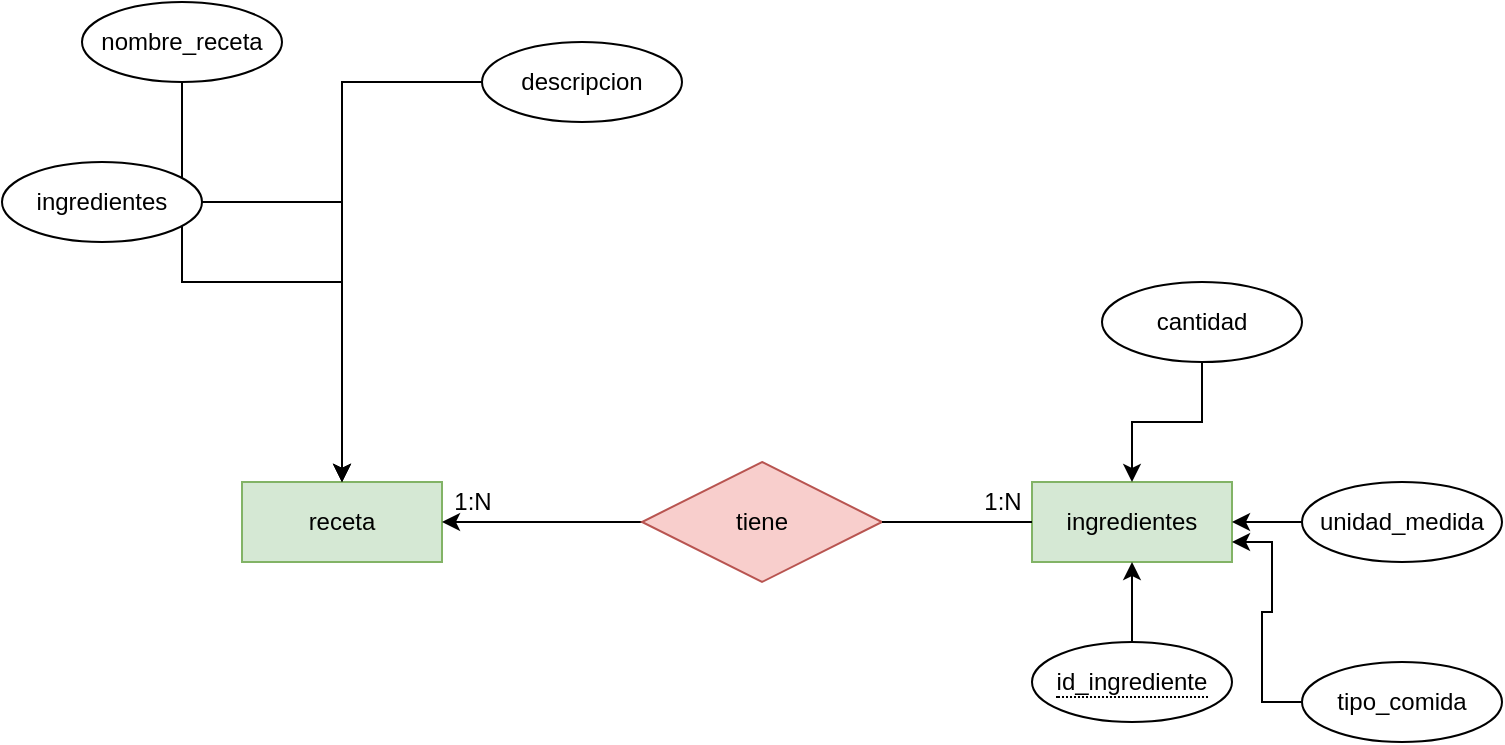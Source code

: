 <mxfile version="15.4.0" type="device"><diagram id="EYr_y1OhgMoTbZI50Ux9" name="Página-1"><mxGraphModel dx="1038" dy="1776" grid="1" gridSize="10" guides="1" tooltips="1" connect="1" arrows="1" fold="1" page="1" pageScale="1" pageWidth="827" pageHeight="1169" math="0" shadow="0"><root><mxCell id="0"/><mxCell id="1" parent="0"/><mxCell id="MvLpOOH8UxcJAWnKYNZQ-1" value="receta" style="whiteSpace=wrap;html=1;align=center;fillColor=#d5e8d4;strokeColor=#82b366;" vertex="1" parent="1"><mxGeometry x="270" y="40" width="100" height="40" as="geometry"/></mxCell><mxCell id="MvLpOOH8UxcJAWnKYNZQ-3" style="edgeStyle=orthogonalEdgeStyle;rounded=0;orthogonalLoop=1;jettySize=auto;html=1;" edge="1" parent="1" source="MvLpOOH8UxcJAWnKYNZQ-2" target="MvLpOOH8UxcJAWnKYNZQ-1"><mxGeometry relative="1" as="geometry"/></mxCell><mxCell id="MvLpOOH8UxcJAWnKYNZQ-2" value="nombre_receta" style="ellipse;whiteSpace=wrap;html=1;align=center;" vertex="1" parent="1"><mxGeometry x="190" y="-200" width="100" height="40" as="geometry"/></mxCell><mxCell id="MvLpOOH8UxcJAWnKYNZQ-7" style="edgeStyle=orthogonalEdgeStyle;rounded=0;orthogonalLoop=1;jettySize=auto;html=1;startArrow=none;" edge="1" parent="1" source="MvLpOOH8UxcJAWnKYNZQ-16" target="MvLpOOH8UxcJAWnKYNZQ-1"><mxGeometry relative="1" as="geometry"/></mxCell><mxCell id="MvLpOOH8UxcJAWnKYNZQ-4" value="ingredientes" style="whiteSpace=wrap;html=1;align=center;fillColor=#d5e8d4;strokeColor=#82b366;" vertex="1" parent="1"><mxGeometry x="665" y="40" width="100" height="40" as="geometry"/></mxCell><mxCell id="MvLpOOH8UxcJAWnKYNZQ-6" style="edgeStyle=orthogonalEdgeStyle;rounded=0;orthogonalLoop=1;jettySize=auto;html=1;" edge="1" parent="1" source="MvLpOOH8UxcJAWnKYNZQ-5" target="MvLpOOH8UxcJAWnKYNZQ-4"><mxGeometry relative="1" as="geometry"/></mxCell><mxCell id="MvLpOOH8UxcJAWnKYNZQ-5" value="&lt;span style=&quot;border-bottom: 1px dotted&quot;&gt;id_ingrediente&lt;/span&gt;" style="ellipse;whiteSpace=wrap;html=1;align=center;" vertex="1" parent="1"><mxGeometry x="665" y="120" width="100" height="40" as="geometry"/></mxCell><mxCell id="MvLpOOH8UxcJAWnKYNZQ-14" style="edgeStyle=orthogonalEdgeStyle;rounded=0;orthogonalLoop=1;jettySize=auto;html=1;" edge="1" parent="1" source="MvLpOOH8UxcJAWnKYNZQ-10" target="MvLpOOH8UxcJAWnKYNZQ-1"><mxGeometry relative="1" as="geometry"/></mxCell><mxCell id="MvLpOOH8UxcJAWnKYNZQ-10" value="ingredientes" style="ellipse;whiteSpace=wrap;html=1;align=center;" vertex="1" parent="1"><mxGeometry x="150" y="-120" width="100" height="40" as="geometry"/></mxCell><mxCell id="MvLpOOH8UxcJAWnKYNZQ-16" value="tiene" style="shape=rhombus;perimeter=rhombusPerimeter;whiteSpace=wrap;html=1;align=center;fillColor=#f8cecc;strokeColor=#b85450;" vertex="1" parent="1"><mxGeometry x="470" y="30" width="120" height="60" as="geometry"/></mxCell><mxCell id="MvLpOOH8UxcJAWnKYNZQ-17" value="" style="edgeStyle=orthogonalEdgeStyle;rounded=0;orthogonalLoop=1;jettySize=auto;html=1;endArrow=none;" edge="1" parent="1" source="MvLpOOH8UxcJAWnKYNZQ-4" target="MvLpOOH8UxcJAWnKYNZQ-16"><mxGeometry relative="1" as="geometry"><mxPoint x="720" y="60" as="sourcePoint"/><mxPoint x="910" y="60" as="targetPoint"/></mxGeometry></mxCell><mxCell id="MvLpOOH8UxcJAWnKYNZQ-18" value="1:N" style="text;html=1;resizable=0;autosize=1;align=center;verticalAlign=middle;points=[];fillColor=none;strokeColor=none;rounded=0;" vertex="1" parent="1"><mxGeometry x="370" y="40" width="30" height="20" as="geometry"/></mxCell><mxCell id="MvLpOOH8UxcJAWnKYNZQ-19" value="1:N" style="text;html=1;resizable=0;autosize=1;align=center;verticalAlign=middle;points=[];fillColor=none;strokeColor=none;rounded=0;" vertex="1" parent="1"><mxGeometry x="635" y="40" width="30" height="20" as="geometry"/></mxCell><mxCell id="MvLpOOH8UxcJAWnKYNZQ-29" style="edgeStyle=orthogonalEdgeStyle;rounded=0;orthogonalLoop=1;jettySize=auto;html=1;" edge="1" parent="1" source="MvLpOOH8UxcJAWnKYNZQ-27" target="MvLpOOH8UxcJAWnKYNZQ-1"><mxGeometry relative="1" as="geometry"/></mxCell><mxCell id="MvLpOOH8UxcJAWnKYNZQ-27" value="descripcion" style="ellipse;whiteSpace=wrap;html=1;align=center;" vertex="1" parent="1"><mxGeometry x="390" y="-180" width="100" height="40" as="geometry"/></mxCell><mxCell id="MvLpOOH8UxcJAWnKYNZQ-32" style="edgeStyle=orthogonalEdgeStyle;rounded=0;orthogonalLoop=1;jettySize=auto;html=1;" edge="1" parent="1" source="MvLpOOH8UxcJAWnKYNZQ-30" target="MvLpOOH8UxcJAWnKYNZQ-4"><mxGeometry relative="1" as="geometry"/></mxCell><mxCell id="MvLpOOH8UxcJAWnKYNZQ-30" value="unidad_medida" style="ellipse;whiteSpace=wrap;html=1;align=center;" vertex="1" parent="1"><mxGeometry x="800" y="40" width="100" height="40" as="geometry"/></mxCell><mxCell id="MvLpOOH8UxcJAWnKYNZQ-33" style="edgeStyle=orthogonalEdgeStyle;rounded=0;orthogonalLoop=1;jettySize=auto;html=1;" edge="1" parent="1" source="MvLpOOH8UxcJAWnKYNZQ-31" target="MvLpOOH8UxcJAWnKYNZQ-4"><mxGeometry relative="1" as="geometry"/></mxCell><mxCell id="MvLpOOH8UxcJAWnKYNZQ-31" value="cantidad" style="ellipse;whiteSpace=wrap;html=1;align=center;" vertex="1" parent="1"><mxGeometry x="700" y="-60" width="100" height="40" as="geometry"/></mxCell><mxCell id="MvLpOOH8UxcJAWnKYNZQ-35" style="edgeStyle=orthogonalEdgeStyle;rounded=0;orthogonalLoop=1;jettySize=auto;html=1;entryX=1;entryY=0.75;entryDx=0;entryDy=0;" edge="1" parent="1" source="MvLpOOH8UxcJAWnKYNZQ-34" target="MvLpOOH8UxcJAWnKYNZQ-4"><mxGeometry relative="1" as="geometry"/></mxCell><mxCell id="MvLpOOH8UxcJAWnKYNZQ-34" value="tipo_comida" style="ellipse;whiteSpace=wrap;html=1;align=center;" vertex="1" parent="1"><mxGeometry x="800" y="130" width="100" height="40" as="geometry"/></mxCell></root></mxGraphModel></diagram></mxfile>